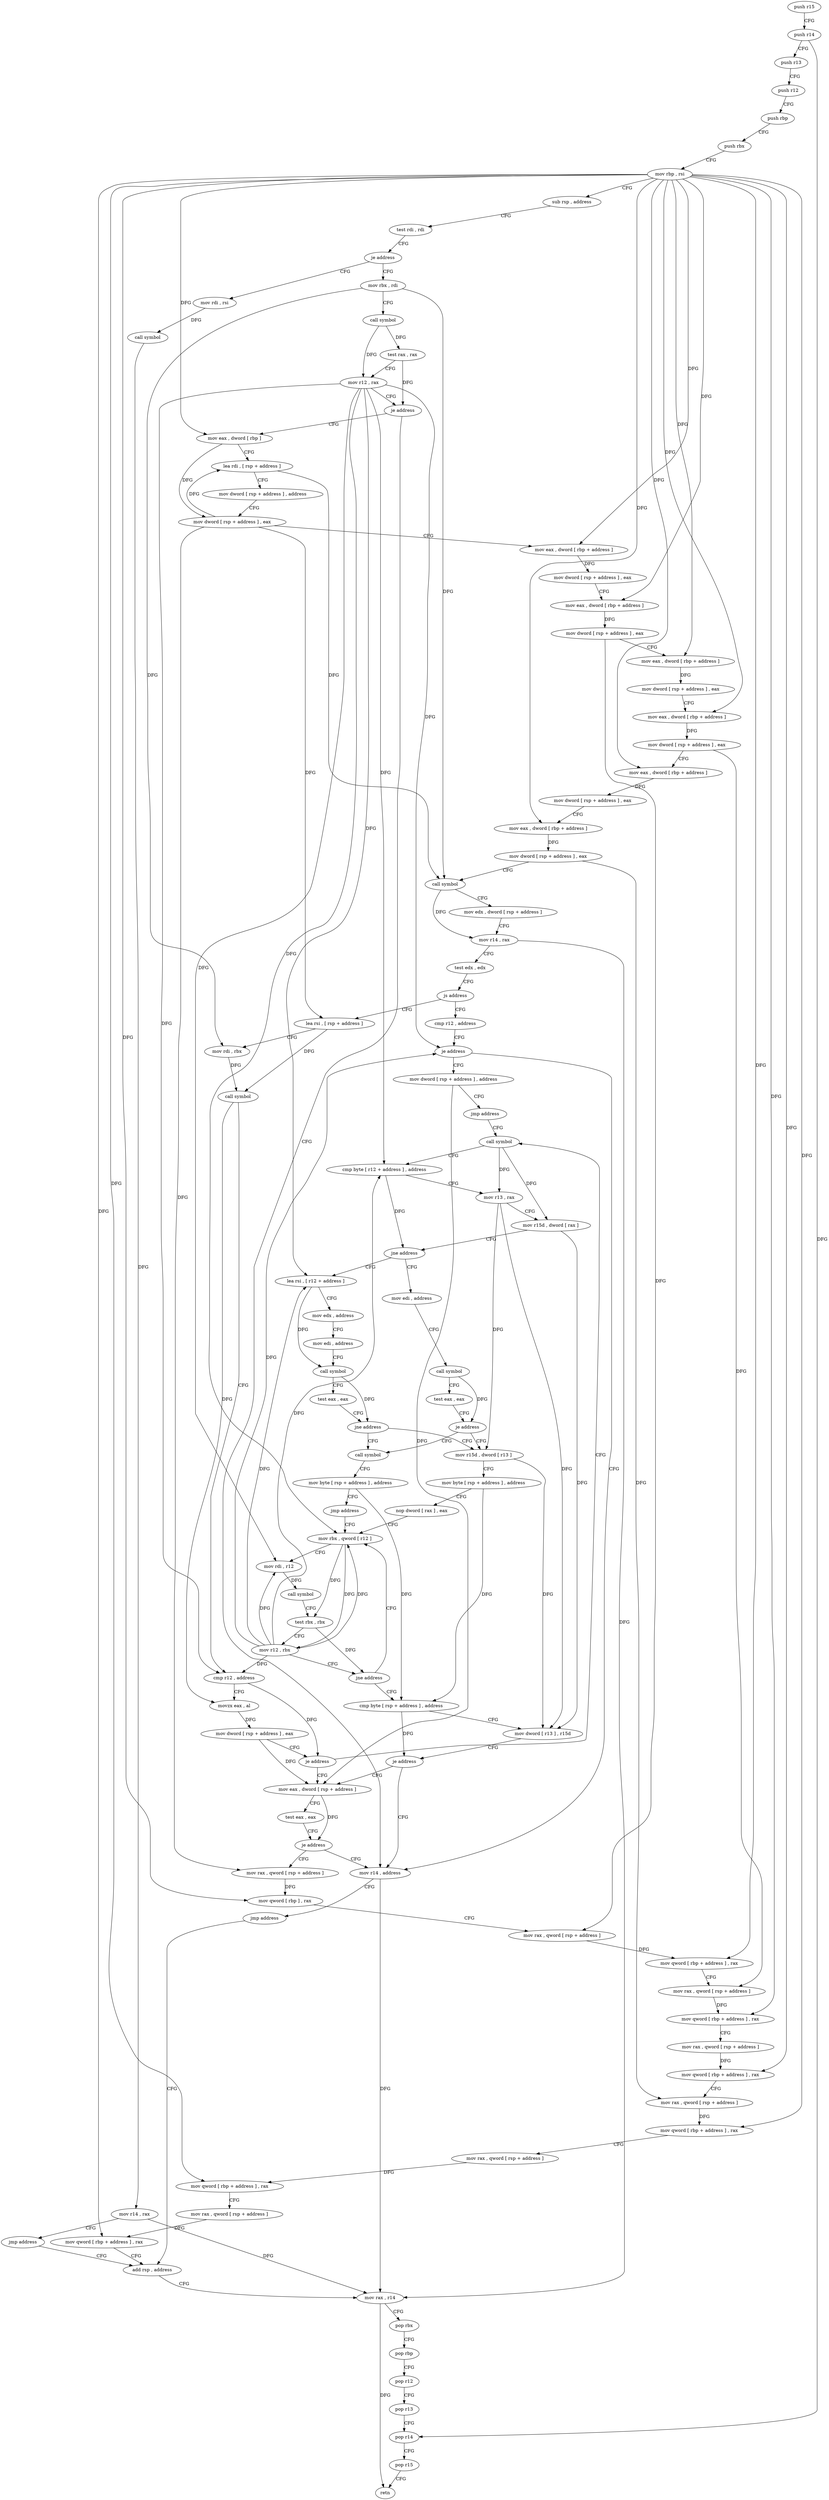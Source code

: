 digraph "func" {
"4439008" [label = "push r15" ]
"4439010" [label = "push r14" ]
"4439012" [label = "push r13" ]
"4439014" [label = "push r12" ]
"4439016" [label = "push rbp" ]
"4439017" [label = "push rbx" ]
"4439018" [label = "mov rbp , rsi" ]
"4439021" [label = "sub rsp , address" ]
"4439025" [label = "test rdi , rdi" ]
"4439028" [label = "je address" ]
"4439416" [label = "mov rdi , rsi" ]
"4439034" [label = "mov rbx , rdi" ]
"4439419" [label = "call symbol" ]
"4439424" [label = "mov r14 , rax" ]
"4439427" [label = "jmp address" ]
"4439326" [label = "add rsp , address" ]
"4439037" [label = "call symbol" ]
"4439042" [label = "test rax , rax" ]
"4439045" [label = "mov r12 , rax" ]
"4439048" [label = "je address" ]
"4439432" [label = "mov r14 , address" ]
"4439054" [label = "mov eax , dword [ rbp ]" ]
"4439330" [label = "mov rax , r14" ]
"4439333" [label = "pop rbx" ]
"4439334" [label = "pop rbp" ]
"4439335" [label = "pop r12" ]
"4439337" [label = "pop r13" ]
"4439339" [label = "pop r14" ]
"4439341" [label = "pop r15" ]
"4439343" [label = "retn" ]
"4439439" [label = "jmp address" ]
"4439057" [label = "lea rdi , [ rsp + address ]" ]
"4439062" [label = "mov dword [ rsp + address ] , address" ]
"4439070" [label = "mov dword [ rsp + address ] , eax" ]
"4439074" [label = "mov eax , dword [ rbp + address ]" ]
"4439077" [label = "mov dword [ rsp + address ] , eax" ]
"4439081" [label = "mov eax , dword [ rbp + address ]" ]
"4439084" [label = "mov dword [ rsp + address ] , eax" ]
"4439088" [label = "mov eax , dword [ rbp + address ]" ]
"4439091" [label = "mov dword [ rsp + address ] , eax" ]
"4439095" [label = "mov eax , dword [ rbp + address ]" ]
"4439098" [label = "mov dword [ rsp + address ] , eax" ]
"4439102" [label = "mov eax , dword [ rbp + address ]" ]
"4439105" [label = "mov dword [ rsp + address ] , eax" ]
"4439109" [label = "mov eax , dword [ rbp + address ]" ]
"4439112" [label = "mov dword [ rsp + address ] , eax" ]
"4439116" [label = "call symbol" ]
"4439121" [label = "mov edx , dword [ rsp + address ]" ]
"4439125" [label = "mov r14 , rax" ]
"4439128" [label = "test edx , edx" ]
"4439130" [label = "js address" ]
"4439344" [label = "cmp r12 , address" ]
"4439136" [label = "lea rsi , [ rsp + address ]" ]
"4439348" [label = "je address" ]
"4439350" [label = "mov dword [ rsp + address ] , address" ]
"4439141" [label = "mov rdi , rbx" ]
"4439144" [label = "call symbol" ]
"4439149" [label = "cmp r12 , address" ]
"4439153" [label = "movzx eax , al" ]
"4439156" [label = "mov dword [ rsp + address ] , eax" ]
"4439160" [label = "je address" ]
"4439251" [label = "mov eax , dword [ rsp + address ]" ]
"4439162" [label = "call symbol" ]
"4439358" [label = "jmp address" ]
"4439255" [label = "test eax , eax" ]
"4439257" [label = "je address" ]
"4439263" [label = "mov rax , qword [ rsp + address ]" ]
"4439167" [label = "cmp byte [ r12 + address ] , address" ]
"4439173" [label = "mov r13 , rax" ]
"4439176" [label = "mov r15d , dword [ rax ]" ]
"4439179" [label = "jne address" ]
"4439368" [label = "lea rsi , [ r12 + address ]" ]
"4439185" [label = "mov edi , address" ]
"4439268" [label = "mov qword [ rbp ] , rax" ]
"4439272" [label = "mov rax , qword [ rsp + address ]" ]
"4439277" [label = "mov qword [ rbp + address ] , rax" ]
"4439281" [label = "mov rax , qword [ rsp + address ]" ]
"4439286" [label = "mov qword [ rbp + address ] , rax" ]
"4439290" [label = "mov rax , qword [ rsp + address ]" ]
"4439295" [label = "mov qword [ rbp + address ] , rax" ]
"4439299" [label = "mov rax , qword [ rsp + address ]" ]
"4439304" [label = "mov qword [ rbp + address ] , rax" ]
"4439308" [label = "mov rax , qword [ rsp + address ]" ]
"4439313" [label = "mov qword [ rbp + address ] , rax" ]
"4439317" [label = "mov rax , qword [ rsp + address ]" ]
"4439322" [label = "mov qword [ rbp + address ] , rax" ]
"4439373" [label = "mov edx , address" ]
"4439378" [label = "mov edi , address" ]
"4439383" [label = "call symbol" ]
"4439388" [label = "test eax , eax" ]
"4439390" [label = "jne address" ]
"4439203" [label = "mov r15d , dword [ r13 ]" ]
"4439396" [label = "call symbol" ]
"4439190" [label = "call symbol" ]
"4439195" [label = "test eax , eax" ]
"4439197" [label = "je address" ]
"4439207" [label = "mov byte [ rsp + address ] , address" ]
"4439212" [label = "nop dword [ rax ] , eax" ]
"4439216" [label = "mov rbx , qword [ r12 ]" ]
"4439401" [label = "mov byte [ rsp + address ] , address" ]
"4439406" [label = "jmp address" ]
"4439220" [label = "mov rdi , r12" ]
"4439223" [label = "call symbol" ]
"4439228" [label = "test rbx , rbx" ]
"4439231" [label = "mov r12 , rbx" ]
"4439234" [label = "jne address" ]
"4439236" [label = "cmp byte [ rsp + address ] , address" ]
"4439241" [label = "mov dword [ r13 ] , r15d" ]
"4439245" [label = "je address" ]
"4439008" -> "4439010" [ label = "CFG" ]
"4439010" -> "4439012" [ label = "CFG" ]
"4439010" -> "4439339" [ label = "DFG" ]
"4439012" -> "4439014" [ label = "CFG" ]
"4439014" -> "4439016" [ label = "CFG" ]
"4439016" -> "4439017" [ label = "CFG" ]
"4439017" -> "4439018" [ label = "CFG" ]
"4439018" -> "4439021" [ label = "CFG" ]
"4439018" -> "4439054" [ label = "DFG" ]
"4439018" -> "4439074" [ label = "DFG" ]
"4439018" -> "4439081" [ label = "DFG" ]
"4439018" -> "4439088" [ label = "DFG" ]
"4439018" -> "4439095" [ label = "DFG" ]
"4439018" -> "4439102" [ label = "DFG" ]
"4439018" -> "4439109" [ label = "DFG" ]
"4439018" -> "4439268" [ label = "DFG" ]
"4439018" -> "4439277" [ label = "DFG" ]
"4439018" -> "4439286" [ label = "DFG" ]
"4439018" -> "4439295" [ label = "DFG" ]
"4439018" -> "4439304" [ label = "DFG" ]
"4439018" -> "4439313" [ label = "DFG" ]
"4439018" -> "4439322" [ label = "DFG" ]
"4439021" -> "4439025" [ label = "CFG" ]
"4439025" -> "4439028" [ label = "CFG" ]
"4439028" -> "4439416" [ label = "CFG" ]
"4439028" -> "4439034" [ label = "CFG" ]
"4439416" -> "4439419" [ label = "DFG" ]
"4439034" -> "4439037" [ label = "CFG" ]
"4439034" -> "4439116" [ label = "DFG" ]
"4439034" -> "4439141" [ label = "DFG" ]
"4439419" -> "4439424" [ label = "DFG" ]
"4439424" -> "4439427" [ label = "CFG" ]
"4439424" -> "4439330" [ label = "DFG" ]
"4439427" -> "4439326" [ label = "CFG" ]
"4439326" -> "4439330" [ label = "CFG" ]
"4439037" -> "4439042" [ label = "DFG" ]
"4439037" -> "4439045" [ label = "DFG" ]
"4439042" -> "4439045" [ label = "CFG" ]
"4439042" -> "4439048" [ label = "DFG" ]
"4439045" -> "4439048" [ label = "CFG" ]
"4439045" -> "4439348" [ label = "DFG" ]
"4439045" -> "4439149" [ label = "DFG" ]
"4439045" -> "4439167" [ label = "DFG" ]
"4439045" -> "4439368" [ label = "DFG" ]
"4439045" -> "4439216" [ label = "DFG" ]
"4439045" -> "4439220" [ label = "DFG" ]
"4439048" -> "4439432" [ label = "CFG" ]
"4439048" -> "4439054" [ label = "CFG" ]
"4439432" -> "4439439" [ label = "CFG" ]
"4439432" -> "4439330" [ label = "DFG" ]
"4439054" -> "4439057" [ label = "CFG" ]
"4439054" -> "4439070" [ label = "DFG" ]
"4439330" -> "4439333" [ label = "CFG" ]
"4439330" -> "4439343" [ label = "DFG" ]
"4439333" -> "4439334" [ label = "CFG" ]
"4439334" -> "4439335" [ label = "CFG" ]
"4439335" -> "4439337" [ label = "CFG" ]
"4439337" -> "4439339" [ label = "CFG" ]
"4439339" -> "4439341" [ label = "CFG" ]
"4439341" -> "4439343" [ label = "CFG" ]
"4439439" -> "4439326" [ label = "CFG" ]
"4439057" -> "4439062" [ label = "CFG" ]
"4439057" -> "4439116" [ label = "DFG" ]
"4439062" -> "4439070" [ label = "CFG" ]
"4439070" -> "4439074" [ label = "CFG" ]
"4439070" -> "4439057" [ label = "DFG" ]
"4439070" -> "4439263" [ label = "DFG" ]
"4439070" -> "4439136" [ label = "DFG" ]
"4439074" -> "4439077" [ label = "DFG" ]
"4439077" -> "4439081" [ label = "CFG" ]
"4439081" -> "4439084" [ label = "DFG" ]
"4439084" -> "4439088" [ label = "CFG" ]
"4439084" -> "4439272" [ label = "DFG" ]
"4439088" -> "4439091" [ label = "DFG" ]
"4439091" -> "4439095" [ label = "CFG" ]
"4439095" -> "4439098" [ label = "DFG" ]
"4439098" -> "4439102" [ label = "CFG" ]
"4439098" -> "4439281" [ label = "DFG" ]
"4439102" -> "4439105" [ label = "DFG" ]
"4439105" -> "4439109" [ label = "CFG" ]
"4439109" -> "4439112" [ label = "DFG" ]
"4439112" -> "4439116" [ label = "CFG" ]
"4439112" -> "4439299" [ label = "DFG" ]
"4439116" -> "4439121" [ label = "CFG" ]
"4439116" -> "4439125" [ label = "DFG" ]
"4439121" -> "4439125" [ label = "CFG" ]
"4439125" -> "4439128" [ label = "CFG" ]
"4439125" -> "4439330" [ label = "DFG" ]
"4439128" -> "4439130" [ label = "CFG" ]
"4439130" -> "4439344" [ label = "CFG" ]
"4439130" -> "4439136" [ label = "CFG" ]
"4439344" -> "4439348" [ label = "CFG" ]
"4439136" -> "4439141" [ label = "CFG" ]
"4439136" -> "4439144" [ label = "DFG" ]
"4439348" -> "4439432" [ label = "CFG" ]
"4439348" -> "4439350" [ label = "CFG" ]
"4439350" -> "4439358" [ label = "CFG" ]
"4439350" -> "4439251" [ label = "DFG" ]
"4439141" -> "4439144" [ label = "DFG" ]
"4439144" -> "4439149" [ label = "CFG" ]
"4439144" -> "4439153" [ label = "DFG" ]
"4439149" -> "4439153" [ label = "CFG" ]
"4439149" -> "4439160" [ label = "DFG" ]
"4439153" -> "4439156" [ label = "DFG" ]
"4439156" -> "4439160" [ label = "CFG" ]
"4439156" -> "4439251" [ label = "DFG" ]
"4439160" -> "4439251" [ label = "CFG" ]
"4439160" -> "4439162" [ label = "CFG" ]
"4439251" -> "4439255" [ label = "CFG" ]
"4439251" -> "4439257" [ label = "DFG" ]
"4439162" -> "4439167" [ label = "CFG" ]
"4439162" -> "4439173" [ label = "DFG" ]
"4439162" -> "4439176" [ label = "DFG" ]
"4439358" -> "4439162" [ label = "CFG" ]
"4439255" -> "4439257" [ label = "CFG" ]
"4439257" -> "4439432" [ label = "CFG" ]
"4439257" -> "4439263" [ label = "CFG" ]
"4439263" -> "4439268" [ label = "DFG" ]
"4439167" -> "4439173" [ label = "CFG" ]
"4439167" -> "4439179" [ label = "DFG" ]
"4439173" -> "4439176" [ label = "CFG" ]
"4439173" -> "4439203" [ label = "DFG" ]
"4439173" -> "4439241" [ label = "DFG" ]
"4439176" -> "4439179" [ label = "CFG" ]
"4439176" -> "4439241" [ label = "DFG" ]
"4439179" -> "4439368" [ label = "CFG" ]
"4439179" -> "4439185" [ label = "CFG" ]
"4439368" -> "4439373" [ label = "CFG" ]
"4439368" -> "4439383" [ label = "DFG" ]
"4439185" -> "4439190" [ label = "CFG" ]
"4439268" -> "4439272" [ label = "CFG" ]
"4439272" -> "4439277" [ label = "DFG" ]
"4439277" -> "4439281" [ label = "CFG" ]
"4439281" -> "4439286" [ label = "DFG" ]
"4439286" -> "4439290" [ label = "CFG" ]
"4439290" -> "4439295" [ label = "DFG" ]
"4439295" -> "4439299" [ label = "CFG" ]
"4439299" -> "4439304" [ label = "DFG" ]
"4439304" -> "4439308" [ label = "CFG" ]
"4439308" -> "4439313" [ label = "DFG" ]
"4439313" -> "4439317" [ label = "CFG" ]
"4439317" -> "4439322" [ label = "DFG" ]
"4439322" -> "4439326" [ label = "CFG" ]
"4439373" -> "4439378" [ label = "CFG" ]
"4439378" -> "4439383" [ label = "CFG" ]
"4439383" -> "4439388" [ label = "CFG" ]
"4439383" -> "4439390" [ label = "DFG" ]
"4439388" -> "4439390" [ label = "CFG" ]
"4439390" -> "4439203" [ label = "CFG" ]
"4439390" -> "4439396" [ label = "CFG" ]
"4439203" -> "4439207" [ label = "CFG" ]
"4439203" -> "4439241" [ label = "DFG" ]
"4439396" -> "4439401" [ label = "CFG" ]
"4439190" -> "4439195" [ label = "CFG" ]
"4439190" -> "4439197" [ label = "DFG" ]
"4439195" -> "4439197" [ label = "CFG" ]
"4439197" -> "4439396" [ label = "CFG" ]
"4439197" -> "4439203" [ label = "CFG" ]
"4439207" -> "4439212" [ label = "CFG" ]
"4439207" -> "4439236" [ label = "DFG" ]
"4439212" -> "4439216" [ label = "CFG" ]
"4439216" -> "4439220" [ label = "CFG" ]
"4439216" -> "4439228" [ label = "DFG" ]
"4439216" -> "4439231" [ label = "DFG" ]
"4439401" -> "4439406" [ label = "CFG" ]
"4439401" -> "4439236" [ label = "DFG" ]
"4439406" -> "4439216" [ label = "CFG" ]
"4439220" -> "4439223" [ label = "DFG" ]
"4439223" -> "4439228" [ label = "CFG" ]
"4439228" -> "4439231" [ label = "CFG" ]
"4439228" -> "4439234" [ label = "DFG" ]
"4439231" -> "4439234" [ label = "CFG" ]
"4439231" -> "4439348" [ label = "DFG" ]
"4439231" -> "4439149" [ label = "DFG" ]
"4439231" -> "4439167" [ label = "DFG" ]
"4439231" -> "4439368" [ label = "DFG" ]
"4439231" -> "4439216" [ label = "DFG" ]
"4439231" -> "4439220" [ label = "DFG" ]
"4439234" -> "4439216" [ label = "CFG" ]
"4439234" -> "4439236" [ label = "CFG" ]
"4439236" -> "4439241" [ label = "CFG" ]
"4439236" -> "4439245" [ label = "DFG" ]
"4439241" -> "4439245" [ label = "CFG" ]
"4439245" -> "4439432" [ label = "CFG" ]
"4439245" -> "4439251" [ label = "CFG" ]
}
